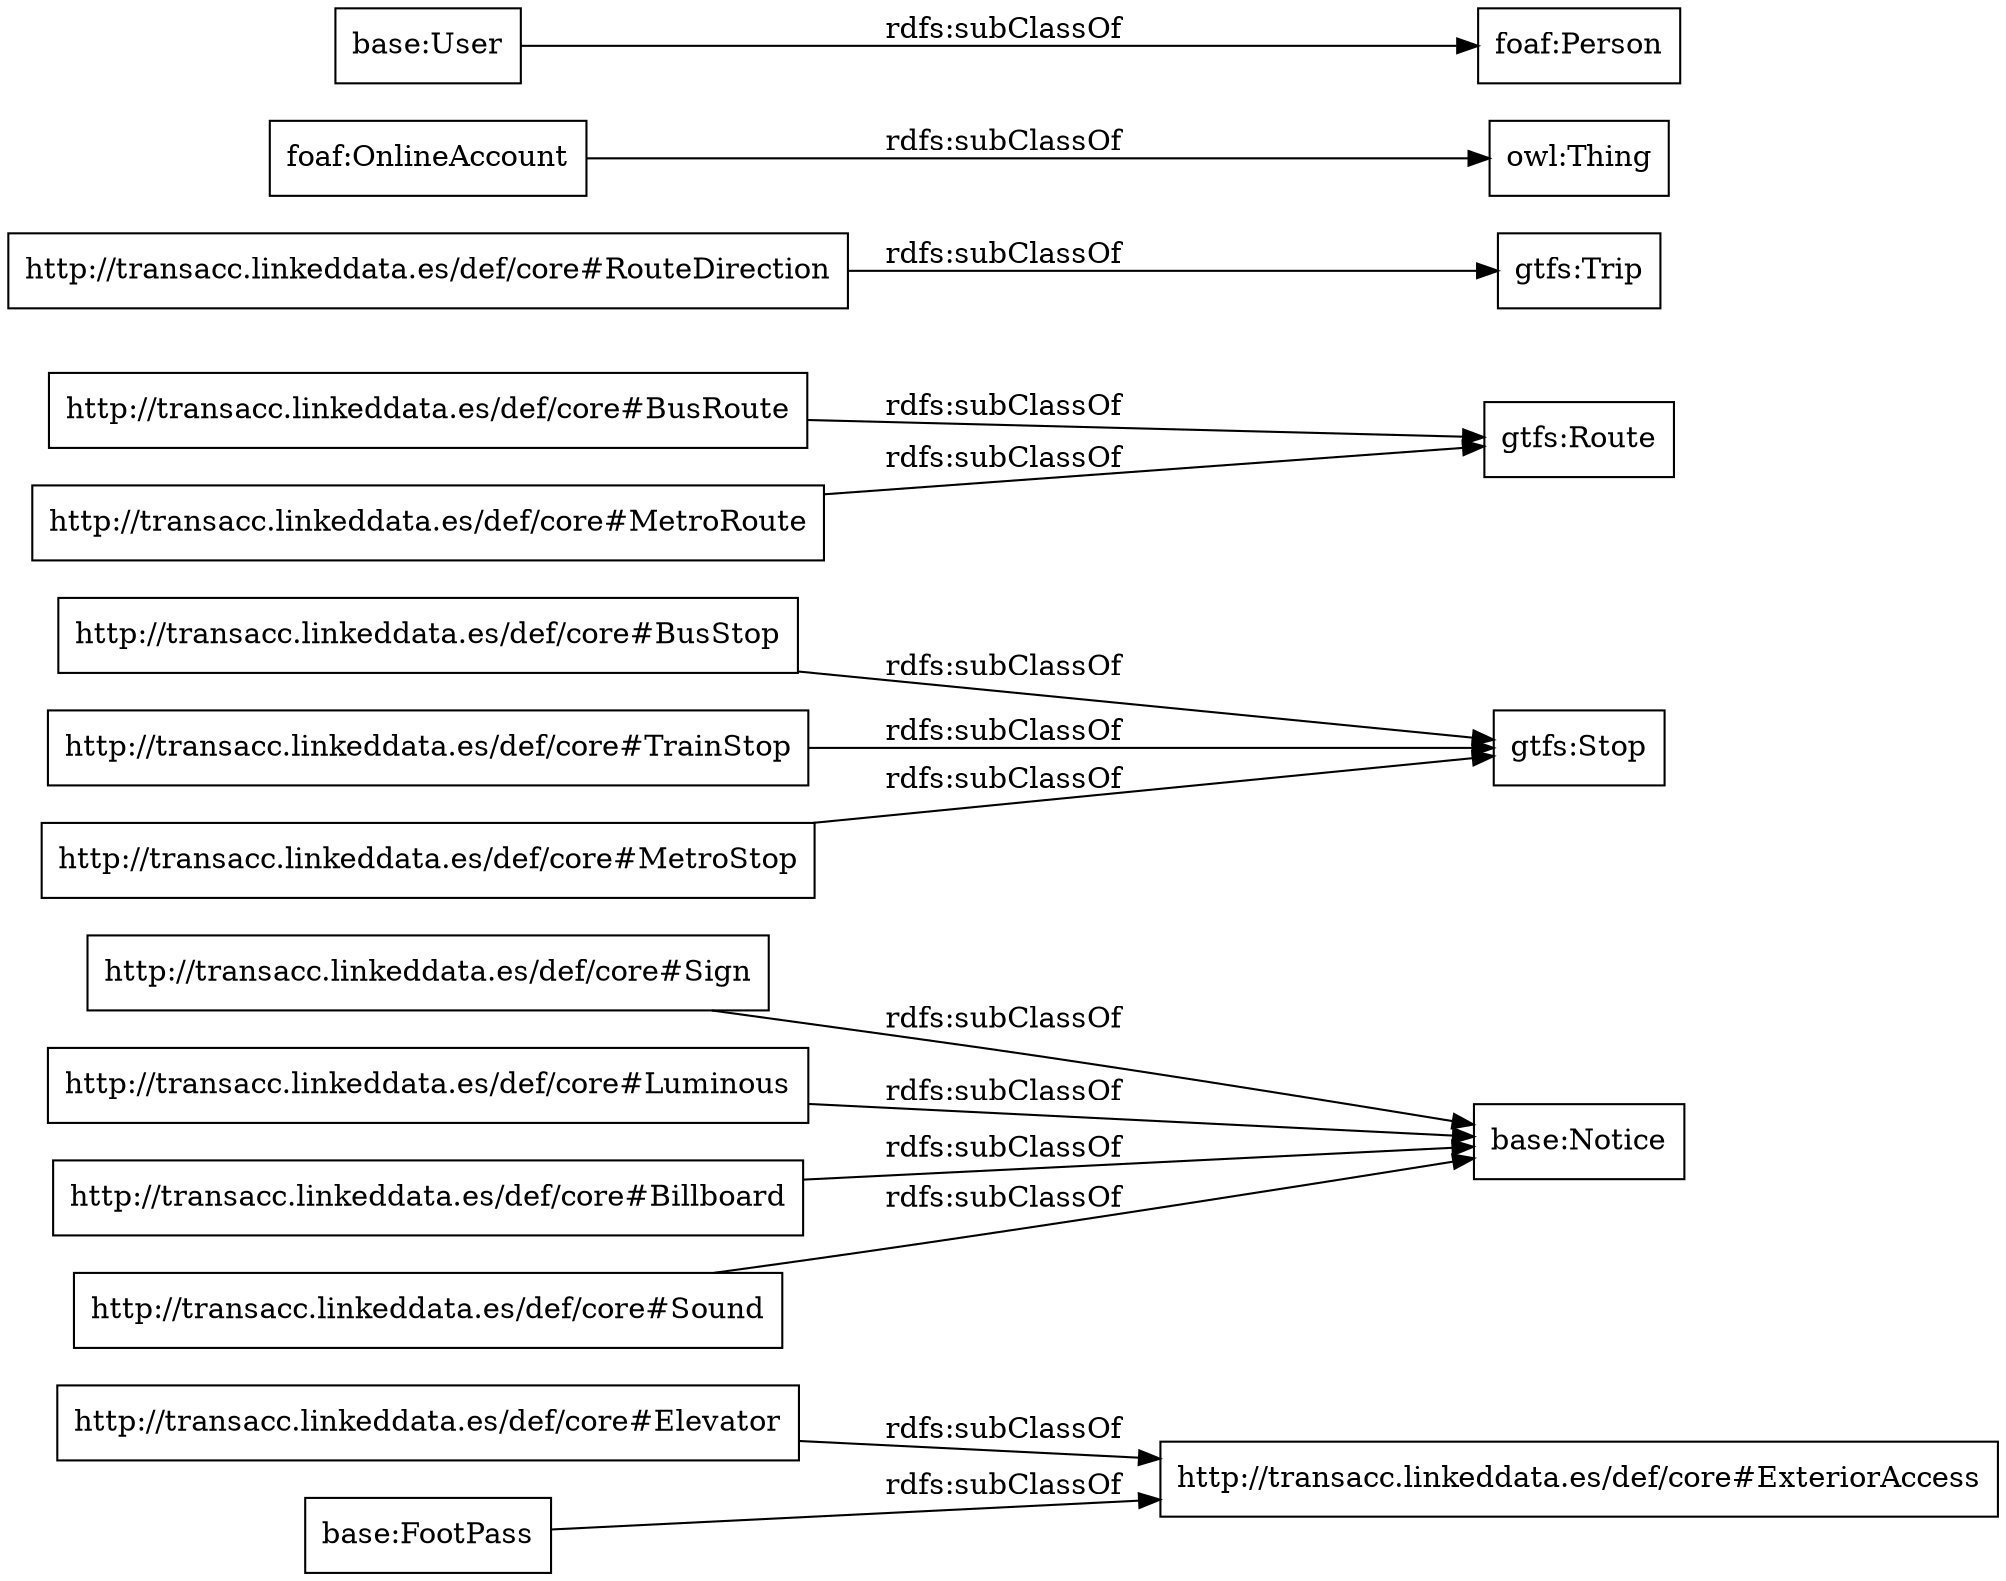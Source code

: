 digraph ar2dtool_diagram { 
rankdir=LR;
size="1000"
node [shape = rectangle, color="black"]; "http://transacc.linkeddata.es/def/core#ExteriorAccess" "http://transacc.linkeddata.es/def/core#Sign" "http://transacc.linkeddata.es/def/core#Elevator" "base:FootPass" "http://transacc.linkeddata.es/def/core#BusStop" "http://transacc.linkeddata.es/def/core#BusRoute" "http://transacc.linkeddata.es/def/core#TrainStop" "http://transacc.linkeddata.es/def/core#Luminous" "http://transacc.linkeddata.es/def/core#Billboard" "http://transacc.linkeddata.es/def/core#RouteDirection" "foaf:OnlineAccount" "http://transacc.linkeddata.es/def/core#Sound" "http://transacc.linkeddata.es/def/core#MetroStop" "gtfs:Trip" "foaf:Person" "gtfs:Stop" "http://transacc.linkeddata.es/def/core#MetroRoute" "base:Notice" "gtfs:Route" "base:User" ; /*classes style*/
	"http://transacc.linkeddata.es/def/core#Sign" -> "base:Notice" [ label = "rdfs:subClassOf" ];
	"foaf:OnlineAccount" -> "owl:Thing" [ label = "rdfs:subClassOf" ];
	"http://transacc.linkeddata.es/def/core#RouteDirection" -> "gtfs:Trip" [ label = "rdfs:subClassOf" ];
	"http://transacc.linkeddata.es/def/core#MetroStop" -> "gtfs:Stop" [ label = "rdfs:subClassOf" ];
	"base:FootPass" -> "http://transacc.linkeddata.es/def/core#ExteriorAccess" [ label = "rdfs:subClassOf" ];
	"http://transacc.linkeddata.es/def/core#BusRoute" -> "gtfs:Route" [ label = "rdfs:subClassOf" ];
	"http://transacc.linkeddata.es/def/core#Elevator" -> "http://transacc.linkeddata.es/def/core#ExteriorAccess" [ label = "rdfs:subClassOf" ];
	"http://transacc.linkeddata.es/def/core#TrainStop" -> "gtfs:Stop" [ label = "rdfs:subClassOf" ];
	"http://transacc.linkeddata.es/def/core#BusStop" -> "gtfs:Stop" [ label = "rdfs:subClassOf" ];
	"http://transacc.linkeddata.es/def/core#MetroRoute" -> "gtfs:Route" [ label = "rdfs:subClassOf" ];
	"http://transacc.linkeddata.es/def/core#Billboard" -> "base:Notice" [ label = "rdfs:subClassOf" ];
	"http://transacc.linkeddata.es/def/core#Luminous" -> "base:Notice" [ label = "rdfs:subClassOf" ];
	"http://transacc.linkeddata.es/def/core#Sound" -> "base:Notice" [ label = "rdfs:subClassOf" ];
	"base:User" -> "foaf:Person" [ label = "rdfs:subClassOf" ];

}
